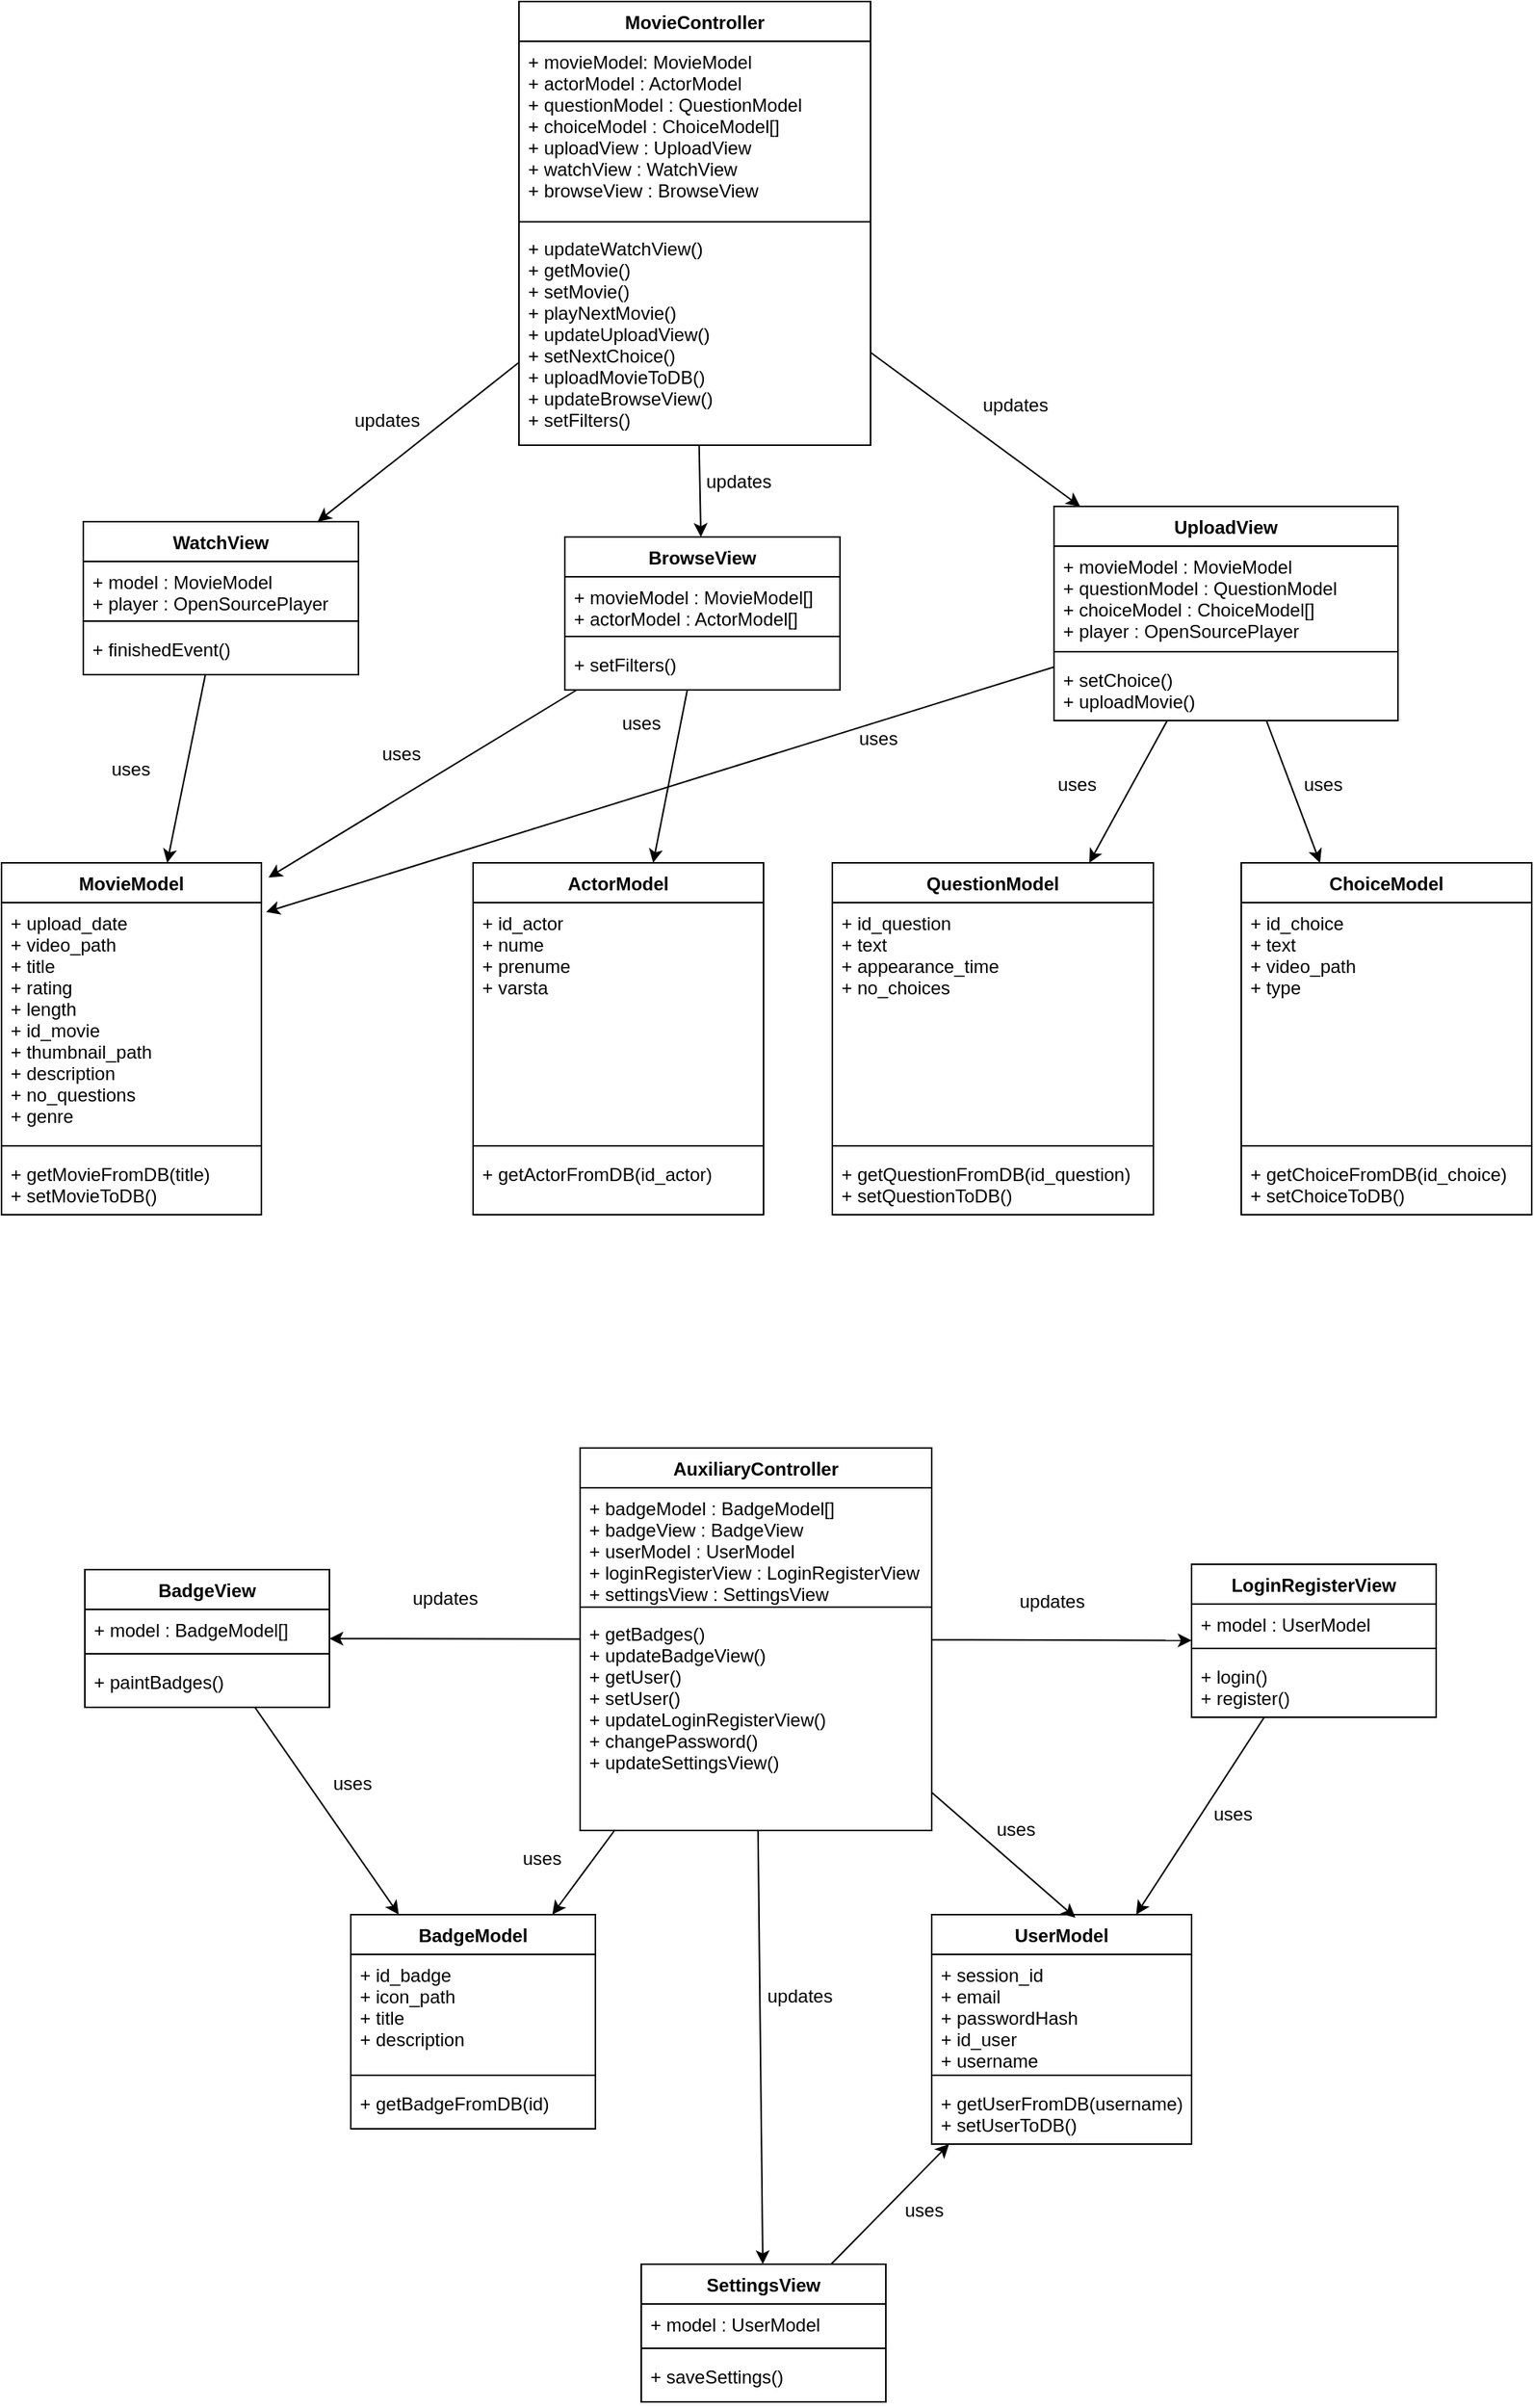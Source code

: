 <mxfile version="10.6.3" type="device"><diagram id="YqOkafvOJy7iemxGwjly" name="Page-1"><mxGraphModel dx="1991" dy="1067" grid="1" gridSize="10" guides="1" tooltips="1" connect="1" arrows="1" fold="1" page="1" pageScale="1" pageWidth="850" pageHeight="1100" math="0" shadow="0"><root><mxCell id="0"/><mxCell id="1" parent="0"/><mxCell id="gh6Wic_7RdWWiN8hkvPw-7" value="AuxiliaryController" style="swimlane;fontStyle=1;align=center;verticalAlign=top;childLayout=stackLayout;horizontal=1;startSize=26;horizontalStack=0;resizeParent=1;resizeParentMax=0;resizeLast=0;collapsible=1;marginBottom=0;" vertex="1" parent="1"><mxGeometry x="588.5" y="1061.5" width="230" height="250" as="geometry"/></mxCell><mxCell id="gh6Wic_7RdWWiN8hkvPw-8" value="+ badgeModel : BadgeModel[]&#10;+ badgeView : BadgeView&#10;+ userModel : UserModel&#10;+ loginRegisterView : LoginRegisterView&#10;+ settingsView : SettingsView&#10;" style="text;strokeColor=none;fillColor=none;align=left;verticalAlign=top;spacingLeft=4;spacingRight=4;overflow=hidden;rotatable=0;points=[[0,0.5],[1,0.5]];portConstraint=eastwest;" vertex="1" parent="gh6Wic_7RdWWiN8hkvPw-7"><mxGeometry y="26" width="230" height="74" as="geometry"/></mxCell><mxCell id="gh6Wic_7RdWWiN8hkvPw-9" value="" style="line;strokeWidth=1;fillColor=none;align=left;verticalAlign=middle;spacingTop=-1;spacingLeft=3;spacingRight=3;rotatable=0;labelPosition=right;points=[];portConstraint=eastwest;" vertex="1" parent="gh6Wic_7RdWWiN8hkvPw-7"><mxGeometry y="100" width="230" height="8" as="geometry"/></mxCell><mxCell id="gh6Wic_7RdWWiN8hkvPw-10" value="+ getBadges()&#10;+ updateBadgeView()&#10;+ getUser()&#10;+ setUser()&#10;+ updateLoginRegisterView()&#10;+ changePassword()&#10;+ updateSettingsView()&#10;" style="text;strokeColor=none;fillColor=none;align=left;verticalAlign=top;spacingLeft=4;spacingRight=4;overflow=hidden;rotatable=0;points=[[0,0.5],[1,0.5]];portConstraint=eastwest;" vertex="1" parent="gh6Wic_7RdWWiN8hkvPw-7"><mxGeometry y="108" width="230" height="142" as="geometry"/></mxCell><mxCell id="gh6Wic_7RdWWiN8hkvPw-11" value="BadgeModel" style="swimlane;fontStyle=1;align=center;verticalAlign=top;childLayout=stackLayout;horizontal=1;startSize=26;horizontalStack=0;resizeParent=1;resizeParentMax=0;resizeLast=0;collapsible=1;marginBottom=0;" vertex="1" parent="1"><mxGeometry x="438.5" y="1366.5" width="160" height="140" as="geometry"/></mxCell><mxCell id="gh6Wic_7RdWWiN8hkvPw-12" value="+ id_badge&#10;+ icon_path&#10;+ title&#10;+ description&#10;" style="text;strokeColor=none;fillColor=none;align=left;verticalAlign=top;spacingLeft=4;spacingRight=4;overflow=hidden;rotatable=0;points=[[0,0.5],[1,0.5]];portConstraint=eastwest;" vertex="1" parent="gh6Wic_7RdWWiN8hkvPw-11"><mxGeometry y="26" width="160" height="74" as="geometry"/></mxCell><mxCell id="gh6Wic_7RdWWiN8hkvPw-13" value="" style="line;strokeWidth=1;fillColor=none;align=left;verticalAlign=middle;spacingTop=-1;spacingLeft=3;spacingRight=3;rotatable=0;labelPosition=right;points=[];portConstraint=eastwest;" vertex="1" parent="gh6Wic_7RdWWiN8hkvPw-11"><mxGeometry y="100" width="160" height="10" as="geometry"/></mxCell><mxCell id="gh6Wic_7RdWWiN8hkvPw-14" value="+ getBadgeFromDB(id)&#10;" style="text;strokeColor=none;fillColor=none;align=left;verticalAlign=top;spacingLeft=4;spacingRight=4;overflow=hidden;rotatable=0;points=[[0,0.5],[1,0.5]];portConstraint=eastwest;" vertex="1" parent="gh6Wic_7RdWWiN8hkvPw-11"><mxGeometry y="110" width="160" height="30" as="geometry"/></mxCell><mxCell id="gh6Wic_7RdWWiN8hkvPw-17" value="" style="endArrow=classic;html=1;" edge="1" parent="1" source="gh6Wic_7RdWWiN8hkvPw-7" target="gh6Wic_7RdWWiN8hkvPw-23"><mxGeometry width="50" height="50" relative="1" as="geometry"><mxPoint x="278.5" y="1593.5" as="sourcePoint"/><mxPoint x="438.5" y="1145.342" as="targetPoint"/></mxGeometry></mxCell><mxCell id="gh6Wic_7RdWWiN8hkvPw-19" value="updates" style="text;html=1;resizable=0;points=[];autosize=1;align=left;verticalAlign=top;spacingTop=-4;" vertex="1" parent="1"><mxGeometry x="476.5" y="1149.5" width="60" height="20" as="geometry"/></mxCell><mxCell id="gh6Wic_7RdWWiN8hkvPw-20" value="" style="endArrow=classic;html=1;" edge="1" parent="1" source="gh6Wic_7RdWWiN8hkvPw-7" target="gh6Wic_7RdWWiN8hkvPw-11"><mxGeometry width="50" height="50" relative="1" as="geometry"><mxPoint x="278.5" y="1583.5" as="sourcePoint"/><mxPoint x="328.5" y="1533.5" as="targetPoint"/></mxGeometry></mxCell><mxCell id="gh6Wic_7RdWWiN8hkvPw-21" value="uses&lt;br&gt;" style="text;html=1;resizable=0;points=[];autosize=1;align=left;verticalAlign=top;spacingTop=-4;" vertex="1" parent="1"><mxGeometry x="548.5" y="1320" width="40" height="20" as="geometry"/></mxCell><mxCell id="gh6Wic_7RdWWiN8hkvPw-23" value="BadgeView" style="swimlane;fontStyle=1;align=center;verticalAlign=top;childLayout=stackLayout;horizontal=1;startSize=26;horizontalStack=0;resizeParent=1;resizeParentMax=0;resizeLast=0;collapsible=1;marginBottom=0;" vertex="1" parent="1"><mxGeometry x="264.5" y="1141" width="160" height="90" as="geometry"/></mxCell><mxCell id="gh6Wic_7RdWWiN8hkvPw-24" value="+ model : BadgeModel[]&#10;" style="text;strokeColor=none;fillColor=none;align=left;verticalAlign=top;spacingLeft=4;spacingRight=4;overflow=hidden;rotatable=0;points=[[0,0.5],[1,0.5]];portConstraint=eastwest;" vertex="1" parent="gh6Wic_7RdWWiN8hkvPw-23"><mxGeometry y="26" width="160" height="24" as="geometry"/></mxCell><mxCell id="gh6Wic_7RdWWiN8hkvPw-25" value="" style="line;strokeWidth=1;fillColor=none;align=left;verticalAlign=middle;spacingTop=-1;spacingLeft=3;spacingRight=3;rotatable=0;labelPosition=right;points=[];portConstraint=eastwest;" vertex="1" parent="gh6Wic_7RdWWiN8hkvPw-23"><mxGeometry y="50" width="160" height="10" as="geometry"/></mxCell><mxCell id="gh6Wic_7RdWWiN8hkvPw-26" value="+ paintBadges()&#10;" style="text;strokeColor=none;fillColor=none;align=left;verticalAlign=top;spacingLeft=4;spacingRight=4;overflow=hidden;rotatable=0;points=[[0,0.5],[1,0.5]];portConstraint=eastwest;" vertex="1" parent="gh6Wic_7RdWWiN8hkvPw-23"><mxGeometry y="60" width="160" height="30" as="geometry"/></mxCell><mxCell id="gh6Wic_7RdWWiN8hkvPw-28" value="" style="endArrow=classic;html=1;" edge="1" parent="1" source="gh6Wic_7RdWWiN8hkvPw-23" target="gh6Wic_7RdWWiN8hkvPw-11"><mxGeometry width="50" height="50" relative="1" as="geometry"><mxPoint x="278.5" y="1583.5" as="sourcePoint"/><mxPoint x="328.5" y="1533.5" as="targetPoint"/></mxGeometry></mxCell><mxCell id="gh6Wic_7RdWWiN8hkvPw-29" value="uses" style="text;html=1;resizable=0;points=[];autosize=1;align=left;verticalAlign=top;spacingTop=-4;" vertex="1" parent="1"><mxGeometry x="424.5" y="1271" width="40" height="20" as="geometry"/></mxCell><mxCell id="gh6Wic_7RdWWiN8hkvPw-32" value="LoginRegisterView" style="swimlane;fontStyle=1;align=center;verticalAlign=top;childLayout=stackLayout;horizontal=1;startSize=26;horizontalStack=0;resizeParent=1;resizeParentMax=0;resizeLast=0;collapsible=1;marginBottom=0;" vertex="1" parent="1"><mxGeometry x="988.5" y="1137.5" width="160" height="100" as="geometry"/></mxCell><mxCell id="gh6Wic_7RdWWiN8hkvPw-33" value="+ model : UserModel&#10;" style="text;strokeColor=none;fillColor=none;align=left;verticalAlign=top;spacingLeft=4;spacingRight=4;overflow=hidden;rotatable=0;points=[[0,0.5],[1,0.5]];portConstraint=eastwest;" vertex="1" parent="gh6Wic_7RdWWiN8hkvPw-32"><mxGeometry y="26" width="160" height="24" as="geometry"/></mxCell><mxCell id="gh6Wic_7RdWWiN8hkvPw-34" value="" style="line;strokeWidth=1;fillColor=none;align=left;verticalAlign=middle;spacingTop=-1;spacingLeft=3;spacingRight=3;rotatable=0;labelPosition=right;points=[];portConstraint=eastwest;" vertex="1" parent="gh6Wic_7RdWWiN8hkvPw-32"><mxGeometry y="50" width="160" height="10" as="geometry"/></mxCell><mxCell id="gh6Wic_7RdWWiN8hkvPw-35" value="+ login()&#10;+ register()&#10;" style="text;strokeColor=none;fillColor=none;align=left;verticalAlign=top;spacingLeft=4;spacingRight=4;overflow=hidden;rotatable=0;points=[[0,0.5],[1,0.5]];portConstraint=eastwest;" vertex="1" parent="gh6Wic_7RdWWiN8hkvPw-32"><mxGeometry y="60" width="160" height="40" as="geometry"/></mxCell><mxCell id="gh6Wic_7RdWWiN8hkvPw-36" value="UserModel" style="swimlane;fontStyle=1;align=center;verticalAlign=top;childLayout=stackLayout;horizontal=1;startSize=26;horizontalStack=0;resizeParent=1;resizeParentMax=0;resizeLast=0;collapsible=1;marginBottom=0;" vertex="1" parent="1"><mxGeometry x="818.5" y="1366.5" width="170" height="150" as="geometry"/></mxCell><mxCell id="gh6Wic_7RdWWiN8hkvPw-37" value="+ session_id&#10;+ email&#10;+ passwordHash&#10;+ id_user&#10;+ username&#10;" style="text;strokeColor=none;fillColor=none;align=left;verticalAlign=top;spacingLeft=4;spacingRight=4;overflow=hidden;rotatable=0;points=[[0,0.5],[1,0.5]];portConstraint=eastwest;" vertex="1" parent="gh6Wic_7RdWWiN8hkvPw-36"><mxGeometry y="26" width="170" height="74" as="geometry"/></mxCell><mxCell id="gh6Wic_7RdWWiN8hkvPw-38" value="" style="line;strokeWidth=1;fillColor=none;align=left;verticalAlign=middle;spacingTop=-1;spacingLeft=3;spacingRight=3;rotatable=0;labelPosition=right;points=[];portConstraint=eastwest;" vertex="1" parent="gh6Wic_7RdWWiN8hkvPw-36"><mxGeometry y="100" width="170" height="10" as="geometry"/></mxCell><mxCell id="gh6Wic_7RdWWiN8hkvPw-39" value="+ getUserFromDB(username)&#10;+ setUserToDB()" style="text;strokeColor=none;fillColor=none;align=left;verticalAlign=top;spacingLeft=4;spacingRight=4;overflow=hidden;rotatable=0;points=[[0,0.5],[1,0.5]];portConstraint=eastwest;" vertex="1" parent="gh6Wic_7RdWWiN8hkvPw-36"><mxGeometry y="110" width="170" height="40" as="geometry"/></mxCell><mxCell id="gh6Wic_7RdWWiN8hkvPw-40" value="" style="endArrow=classic;html=1;entryX=0.553;entryY=0.013;entryDx=0;entryDy=0;entryPerimeter=0;" edge="1" parent="1" source="gh6Wic_7RdWWiN8hkvPw-7" target="gh6Wic_7RdWWiN8hkvPw-36"><mxGeometry width="50" height="50" relative="1" as="geometry"><mxPoint x="755.096" y="1248.5" as="sourcePoint"/><mxPoint x="751.479" y="1333.5" as="targetPoint"/></mxGeometry></mxCell><mxCell id="gh6Wic_7RdWWiN8hkvPw-41" value="uses" style="text;html=1;resizable=0;points=[];autosize=1;align=left;verticalAlign=top;spacingTop=-4;" vertex="1" parent="1"><mxGeometry x="858.5" y="1301" width="40" height="20" as="geometry"/></mxCell><mxCell id="gh6Wic_7RdWWiN8hkvPw-42" value="" style="endArrow=classic;html=1;" edge="1" parent="1" source="gh6Wic_7RdWWiN8hkvPw-7" target="gh6Wic_7RdWWiN8hkvPw-32"><mxGeometry width="50" height="50" relative="1" as="geometry"><mxPoint x="278.5" y="1543.5" as="sourcePoint"/><mxPoint x="328.5" y="1493.5" as="targetPoint"/></mxGeometry></mxCell><mxCell id="gh6Wic_7RdWWiN8hkvPw-43" value="updates" style="text;html=1;resizable=0;points=[];autosize=1;align=left;verticalAlign=top;spacingTop=-4;" vertex="1" parent="1"><mxGeometry x="873.5" y="1151.5" width="60" height="20" as="geometry"/></mxCell><mxCell id="gh6Wic_7RdWWiN8hkvPw-44" value="" style="endArrow=classic;html=1;" edge="1" parent="1" source="gh6Wic_7RdWWiN8hkvPw-32" target="gh6Wic_7RdWWiN8hkvPw-36"><mxGeometry width="50" height="50" relative="1" as="geometry"><mxPoint x="278.5" y="1543.5" as="sourcePoint"/><mxPoint x="328.5" y="1493.5" as="targetPoint"/></mxGeometry></mxCell><mxCell id="gh6Wic_7RdWWiN8hkvPw-45" value="uses" style="text;html=1;resizable=0;points=[];autosize=1;align=left;verticalAlign=top;spacingTop=-4;" vertex="1" parent="1"><mxGeometry x="1001" y="1291" width="40" height="20" as="geometry"/></mxCell><mxCell id="gh6Wic_7RdWWiN8hkvPw-46" value="MovieModel" style="swimlane;fontStyle=1;align=center;verticalAlign=top;childLayout=stackLayout;horizontal=1;startSize=26;horizontalStack=0;resizeParent=1;resizeParentMax=0;resizeLast=0;collapsible=1;marginBottom=0;" vertex="1" parent="1"><mxGeometry x="210" y="679" width="170" height="230" as="geometry"/></mxCell><mxCell id="gh6Wic_7RdWWiN8hkvPw-47" value="+ upload_date&#10;+ video_path&#10;+ title&#10;+ rating&#10;+ length&#10;+ id_movie&#10;+ thumbnail_path&#10;+ description&#10;+ no_questions&#10;+ genre&#10;" style="text;strokeColor=none;fillColor=none;align=left;verticalAlign=top;spacingLeft=4;spacingRight=4;overflow=hidden;rotatable=0;points=[[0,0.5],[1,0.5]];portConstraint=eastwest;" vertex="1" parent="gh6Wic_7RdWWiN8hkvPw-46"><mxGeometry y="26" width="170" height="154" as="geometry"/></mxCell><mxCell id="gh6Wic_7RdWWiN8hkvPw-48" value="" style="line;strokeWidth=1;fillColor=none;align=left;verticalAlign=middle;spacingTop=-1;spacingLeft=3;spacingRight=3;rotatable=0;labelPosition=right;points=[];portConstraint=eastwest;" vertex="1" parent="gh6Wic_7RdWWiN8hkvPw-46"><mxGeometry y="180" width="170" height="10" as="geometry"/></mxCell><mxCell id="gh6Wic_7RdWWiN8hkvPw-49" value="+ getMovieFromDB(title)&#10;+ setMovieToDB()" style="text;strokeColor=none;fillColor=none;align=left;verticalAlign=top;spacingLeft=4;spacingRight=4;overflow=hidden;rotatable=0;points=[[0,0.5],[1,0.5]];portConstraint=eastwest;" vertex="1" parent="gh6Wic_7RdWWiN8hkvPw-46"><mxGeometry y="190" width="170" height="40" as="geometry"/></mxCell><mxCell id="gh6Wic_7RdWWiN8hkvPw-50" value="WatchView" style="swimlane;fontStyle=1;align=center;verticalAlign=top;childLayout=stackLayout;horizontal=1;startSize=26;horizontalStack=0;resizeParent=1;resizeParentMax=0;resizeLast=0;collapsible=1;marginBottom=0;" vertex="1" parent="1"><mxGeometry x="263.5" y="456" width="180" height="100" as="geometry"/></mxCell><mxCell id="gh6Wic_7RdWWiN8hkvPw-51" value="+ model : MovieModel&#10;+ player : OpenSourcePlayer" style="text;strokeColor=none;fillColor=none;align=left;verticalAlign=top;spacingLeft=4;spacingRight=4;overflow=hidden;rotatable=0;points=[[0,0.5],[1,0.5]];portConstraint=eastwest;" vertex="1" parent="gh6Wic_7RdWWiN8hkvPw-50"><mxGeometry y="26" width="180" height="34" as="geometry"/></mxCell><mxCell id="gh6Wic_7RdWWiN8hkvPw-52" value="" style="line;strokeWidth=1;fillColor=none;align=left;verticalAlign=middle;spacingTop=-1;spacingLeft=3;spacingRight=3;rotatable=0;labelPosition=right;points=[];portConstraint=eastwest;" vertex="1" parent="gh6Wic_7RdWWiN8hkvPw-50"><mxGeometry y="60" width="180" height="10" as="geometry"/></mxCell><mxCell id="gh6Wic_7RdWWiN8hkvPw-53" value="+ finishedEvent()&#10;" style="text;strokeColor=none;fillColor=none;align=left;verticalAlign=top;spacingLeft=4;spacingRight=4;overflow=hidden;rotatable=0;points=[[0,0.5],[1,0.5]];portConstraint=eastwest;" vertex="1" parent="gh6Wic_7RdWWiN8hkvPw-50"><mxGeometry y="70" width="180" height="30" as="geometry"/></mxCell><mxCell id="gh6Wic_7RdWWiN8hkvPw-54" value="MovieController" style="swimlane;fontStyle=1;align=center;verticalAlign=top;childLayout=stackLayout;horizontal=1;startSize=26;horizontalStack=0;resizeParent=1;resizeParentMax=0;resizeLast=0;collapsible=1;marginBottom=0;" vertex="1" parent="1"><mxGeometry x="548.5" y="116" width="230" height="290" as="geometry"/></mxCell><mxCell id="gh6Wic_7RdWWiN8hkvPw-55" value="+ movieModel: MovieModel&#10;+ actorModel : ActorModel&#10;+ questionModel : QuestionModel&#10;+ choiceModel : ChoiceModel[]&#10;+ uploadView : UploadView&#10;+ watchView : WatchView&#10;+ browseView : BrowseView&#10;" style="text;strokeColor=none;fillColor=none;align=left;verticalAlign=top;spacingLeft=4;spacingRight=4;overflow=hidden;rotatable=0;points=[[0,0.5],[1,0.5]];portConstraint=eastwest;" vertex="1" parent="gh6Wic_7RdWWiN8hkvPw-54"><mxGeometry y="26" width="230" height="114" as="geometry"/></mxCell><mxCell id="gh6Wic_7RdWWiN8hkvPw-56" value="" style="line;strokeWidth=1;fillColor=none;align=left;verticalAlign=middle;spacingTop=-1;spacingLeft=3;spacingRight=3;rotatable=0;labelPosition=right;points=[];portConstraint=eastwest;" vertex="1" parent="gh6Wic_7RdWWiN8hkvPw-54"><mxGeometry y="140" width="230" height="8" as="geometry"/></mxCell><mxCell id="gh6Wic_7RdWWiN8hkvPw-57" value="+ updateWatchView()&#10;+ getMovie()&#10;+ setMovie()&#10;+ playNextMovie()&#10;+ updateUploadView()&#10;+ setNextChoice()&#10;+ uploadMovieToDB()&#10;+ updateBrowseView()&#10;+ setFilters()&#10;" style="text;strokeColor=none;fillColor=none;align=left;verticalAlign=top;spacingLeft=4;spacingRight=4;overflow=hidden;rotatable=0;points=[[0,0.5],[1,0.5]];portConstraint=eastwest;" vertex="1" parent="gh6Wic_7RdWWiN8hkvPw-54"><mxGeometry y="148" width="230" height="142" as="geometry"/></mxCell><mxCell id="gh6Wic_7RdWWiN8hkvPw-60" value="UploadView" style="swimlane;fontStyle=1;align=center;verticalAlign=top;childLayout=stackLayout;horizontal=1;startSize=26;horizontalStack=0;resizeParent=1;resizeParentMax=0;resizeLast=0;collapsible=1;marginBottom=0;" vertex="1" parent="1"><mxGeometry x="898.5" y="446" width="225" height="140" as="geometry"/></mxCell><mxCell id="gh6Wic_7RdWWiN8hkvPw-61" value="+ movieModel : MovieModel&#10;+ questionModel : QuestionModel&#10;+ choiceModel : ChoiceModel[]&#10;+ player : OpenSourcePlayer" style="text;strokeColor=none;fillColor=none;align=left;verticalAlign=top;spacingLeft=4;spacingRight=4;overflow=hidden;rotatable=0;points=[[0,0.5],[1,0.5]];portConstraint=eastwest;" vertex="1" parent="gh6Wic_7RdWWiN8hkvPw-60"><mxGeometry y="26" width="225" height="64" as="geometry"/></mxCell><mxCell id="gh6Wic_7RdWWiN8hkvPw-62" value="" style="line;strokeWidth=1;fillColor=none;align=left;verticalAlign=middle;spacingTop=-1;spacingLeft=3;spacingRight=3;rotatable=0;labelPosition=right;points=[];portConstraint=eastwest;" vertex="1" parent="gh6Wic_7RdWWiN8hkvPw-60"><mxGeometry y="90" width="225" height="10" as="geometry"/></mxCell><mxCell id="gh6Wic_7RdWWiN8hkvPw-63" value="+ setChoice()&#10;+ uploadMovie()" style="text;strokeColor=none;fillColor=none;align=left;verticalAlign=top;spacingLeft=4;spacingRight=4;overflow=hidden;rotatable=0;points=[[0,0.5],[1,0.5]];portConstraint=eastwest;" vertex="1" parent="gh6Wic_7RdWWiN8hkvPw-60"><mxGeometry y="100" width="225" height="40" as="geometry"/></mxCell><mxCell id="gh6Wic_7RdWWiN8hkvPw-65" value="ChoiceModel" style="swimlane;fontStyle=1;align=center;verticalAlign=top;childLayout=stackLayout;horizontal=1;startSize=26;horizontalStack=0;resizeParent=1;resizeParentMax=0;resizeLast=0;collapsible=1;marginBottom=0;" vertex="1" parent="1"><mxGeometry x="1021" y="679" width="190" height="230" as="geometry"/></mxCell><mxCell id="gh6Wic_7RdWWiN8hkvPw-66" value="+ id_choice&#10;+ text&#10;+ video_path&#10;+ type&#10;" style="text;strokeColor=none;fillColor=none;align=left;verticalAlign=top;spacingLeft=4;spacingRight=4;overflow=hidden;rotatable=0;points=[[0,0.5],[1,0.5]];portConstraint=eastwest;" vertex="1" parent="gh6Wic_7RdWWiN8hkvPw-65"><mxGeometry y="26" width="190" height="154" as="geometry"/></mxCell><mxCell id="gh6Wic_7RdWWiN8hkvPw-67" value="" style="line;strokeWidth=1;fillColor=none;align=left;verticalAlign=middle;spacingTop=-1;spacingLeft=3;spacingRight=3;rotatable=0;labelPosition=right;points=[];portConstraint=eastwest;" vertex="1" parent="gh6Wic_7RdWWiN8hkvPw-65"><mxGeometry y="180" width="190" height="10" as="geometry"/></mxCell><mxCell id="gh6Wic_7RdWWiN8hkvPw-68" value="+ getChoiceFromDB(id_choice)&#10;+ setChoiceToDB()" style="text;strokeColor=none;fillColor=none;align=left;verticalAlign=top;spacingLeft=4;spacingRight=4;overflow=hidden;rotatable=0;points=[[0,0.5],[1,0.5]];portConstraint=eastwest;" vertex="1" parent="gh6Wic_7RdWWiN8hkvPw-65"><mxGeometry y="190" width="190" height="40" as="geometry"/></mxCell><mxCell id="gh6Wic_7RdWWiN8hkvPw-69" value="QuestionModel" style="swimlane;fontStyle=1;align=center;verticalAlign=top;childLayout=stackLayout;horizontal=1;startSize=26;horizontalStack=0;resizeParent=1;resizeParentMax=0;resizeLast=0;collapsible=1;marginBottom=0;" vertex="1" parent="1"><mxGeometry x="753.5" y="679" width="210" height="230" as="geometry"/></mxCell><mxCell id="gh6Wic_7RdWWiN8hkvPw-70" value="+ id_question&#10;+ text&#10;+ appearance_time&#10;+ no_choices&#10;" style="text;strokeColor=none;fillColor=none;align=left;verticalAlign=top;spacingLeft=4;spacingRight=4;overflow=hidden;rotatable=0;points=[[0,0.5],[1,0.5]];portConstraint=eastwest;" vertex="1" parent="gh6Wic_7RdWWiN8hkvPw-69"><mxGeometry y="26" width="210" height="154" as="geometry"/></mxCell><mxCell id="gh6Wic_7RdWWiN8hkvPw-71" value="" style="line;strokeWidth=1;fillColor=none;align=left;verticalAlign=middle;spacingTop=-1;spacingLeft=3;spacingRight=3;rotatable=0;labelPosition=right;points=[];portConstraint=eastwest;" vertex="1" parent="gh6Wic_7RdWWiN8hkvPw-69"><mxGeometry y="180" width="210" height="10" as="geometry"/></mxCell><mxCell id="gh6Wic_7RdWWiN8hkvPw-72" value="+ getQuestionFromDB(id_question)&#10;+ setQuestionToDB()" style="text;strokeColor=none;fillColor=none;align=left;verticalAlign=top;spacingLeft=4;spacingRight=4;overflow=hidden;rotatable=0;points=[[0,0.5],[1,0.5]];portConstraint=eastwest;" vertex="1" parent="gh6Wic_7RdWWiN8hkvPw-69"><mxGeometry y="190" width="210" height="40" as="geometry"/></mxCell><mxCell id="gh6Wic_7RdWWiN8hkvPw-73" value="BrowseView" style="swimlane;fontStyle=1;align=center;verticalAlign=top;childLayout=stackLayout;horizontal=1;startSize=26;horizontalStack=0;resizeParent=1;resizeParentMax=0;resizeLast=0;collapsible=1;marginBottom=0;" vertex="1" parent="1"><mxGeometry x="578.5" y="466" width="180" height="100" as="geometry"/></mxCell><mxCell id="gh6Wic_7RdWWiN8hkvPw-74" value="+ movieModel : MovieModel[]&#10;+ actorModel : ActorModel[]&#10;" style="text;strokeColor=none;fillColor=none;align=left;verticalAlign=top;spacingLeft=4;spacingRight=4;overflow=hidden;rotatable=0;points=[[0,0.5],[1,0.5]];portConstraint=eastwest;" vertex="1" parent="gh6Wic_7RdWWiN8hkvPw-73"><mxGeometry y="26" width="180" height="34" as="geometry"/></mxCell><mxCell id="gh6Wic_7RdWWiN8hkvPw-75" value="" style="line;strokeWidth=1;fillColor=none;align=left;verticalAlign=middle;spacingTop=-1;spacingLeft=3;spacingRight=3;rotatable=0;labelPosition=right;points=[];portConstraint=eastwest;" vertex="1" parent="gh6Wic_7RdWWiN8hkvPw-73"><mxGeometry y="60" width="180" height="10" as="geometry"/></mxCell><mxCell id="gh6Wic_7RdWWiN8hkvPw-76" value="+ setFilters()&#10;" style="text;strokeColor=none;fillColor=none;align=left;verticalAlign=top;spacingLeft=4;spacingRight=4;overflow=hidden;rotatable=0;points=[[0,0.5],[1,0.5]];portConstraint=eastwest;" vertex="1" parent="gh6Wic_7RdWWiN8hkvPw-73"><mxGeometry y="70" width="180" height="30" as="geometry"/></mxCell><mxCell id="gh6Wic_7RdWWiN8hkvPw-77" value="ActorModel" style="swimlane;fontStyle=1;align=center;verticalAlign=top;childLayout=stackLayout;horizontal=1;startSize=26;horizontalStack=0;resizeParent=1;resizeParentMax=0;resizeLast=0;collapsible=1;marginBottom=0;" vertex="1" parent="1"><mxGeometry x="518.5" y="679" width="190" height="230" as="geometry"/></mxCell><mxCell id="gh6Wic_7RdWWiN8hkvPw-78" value="+ id_actor&#10;+ nume&#10;+ prenume&#10;+ varsta&#10;" style="text;strokeColor=none;fillColor=none;align=left;verticalAlign=top;spacingLeft=4;spacingRight=4;overflow=hidden;rotatable=0;points=[[0,0.5],[1,0.5]];portConstraint=eastwest;" vertex="1" parent="gh6Wic_7RdWWiN8hkvPw-77"><mxGeometry y="26" width="190" height="154" as="geometry"/></mxCell><mxCell id="gh6Wic_7RdWWiN8hkvPw-79" value="" style="line;strokeWidth=1;fillColor=none;align=left;verticalAlign=middle;spacingTop=-1;spacingLeft=3;spacingRight=3;rotatable=0;labelPosition=right;points=[];portConstraint=eastwest;" vertex="1" parent="gh6Wic_7RdWWiN8hkvPw-77"><mxGeometry y="180" width="190" height="10" as="geometry"/></mxCell><mxCell id="gh6Wic_7RdWWiN8hkvPw-80" value="+ getActorFromDB(id_actor)" style="text;strokeColor=none;fillColor=none;align=left;verticalAlign=top;spacingLeft=4;spacingRight=4;overflow=hidden;rotatable=0;points=[[0,0.5],[1,0.5]];portConstraint=eastwest;" vertex="1" parent="gh6Wic_7RdWWiN8hkvPw-77"><mxGeometry y="190" width="190" height="40" as="geometry"/></mxCell><mxCell id="gh6Wic_7RdWWiN8hkvPw-81" value="" style="endArrow=classic;html=1;" edge="1" parent="1" source="gh6Wic_7RdWWiN8hkvPw-54" target="gh6Wic_7RdWWiN8hkvPw-50"><mxGeometry width="50" height="50" relative="1" as="geometry"><mxPoint x="180" y="1550" as="sourcePoint"/><mxPoint x="230" y="1500" as="targetPoint"/></mxGeometry></mxCell><mxCell id="gh6Wic_7RdWWiN8hkvPw-82" value="" style="endArrow=classic;html=1;" edge="1" parent="1" source="gh6Wic_7RdWWiN8hkvPw-54" target="gh6Wic_7RdWWiN8hkvPw-73"><mxGeometry width="50" height="50" relative="1" as="geometry"><mxPoint x="558.5" y="361.887" as="sourcePoint"/><mxPoint x="426.765" y="466" as="targetPoint"/></mxGeometry></mxCell><mxCell id="gh6Wic_7RdWWiN8hkvPw-83" value="" style="endArrow=classic;html=1;" edge="1" parent="1" source="gh6Wic_7RdWWiN8hkvPw-54" target="gh6Wic_7RdWWiN8hkvPw-60"><mxGeometry width="50" height="50" relative="1" as="geometry"><mxPoint x="676.343" y="416" as="sourcePoint"/><mxPoint x="677.52" y="476" as="targetPoint"/></mxGeometry></mxCell><mxCell id="gh6Wic_7RdWWiN8hkvPw-84" value="" style="endArrow=classic;html=1;" edge="1" parent="1" source="gh6Wic_7RdWWiN8hkvPw-50" target="gh6Wic_7RdWWiN8hkvPw-46"><mxGeometry width="50" height="50" relative="1" as="geometry"><mxPoint x="686.343" y="426" as="sourcePoint"/><mxPoint x="687.52" y="486" as="targetPoint"/></mxGeometry></mxCell><mxCell id="gh6Wic_7RdWWiN8hkvPw-85" value="" style="endArrow=classic;html=1;entryX=1.027;entryY=0.042;entryDx=0;entryDy=0;entryPerimeter=0;" edge="1" parent="1" source="gh6Wic_7RdWWiN8hkvPw-73" target="gh6Wic_7RdWWiN8hkvPw-46"><mxGeometry width="50" height="50" relative="1" as="geometry"><mxPoint x="696.343" y="436" as="sourcePoint"/><mxPoint x="697.52" y="496" as="targetPoint"/></mxGeometry></mxCell><mxCell id="gh6Wic_7RdWWiN8hkvPw-86" value="" style="endArrow=classic;html=1;" edge="1" parent="1" source="gh6Wic_7RdWWiN8hkvPw-73" target="gh6Wic_7RdWWiN8hkvPw-77"><mxGeometry width="50" height="50" relative="1" as="geometry"><mxPoint x="706.343" y="446" as="sourcePoint"/><mxPoint x="707.52" y="506" as="targetPoint"/></mxGeometry></mxCell><mxCell id="gh6Wic_7RdWWiN8hkvPw-87" value="" style="endArrow=classic;html=1;entryX=1.018;entryY=0.04;entryDx=0;entryDy=0;entryPerimeter=0;" edge="1" parent="1" source="gh6Wic_7RdWWiN8hkvPw-60" target="gh6Wic_7RdWWiN8hkvPw-47"><mxGeometry width="50" height="50" relative="1" as="geometry"><mxPoint x="716.343" y="456" as="sourcePoint"/><mxPoint x="717.52" y="516" as="targetPoint"/></mxGeometry></mxCell><mxCell id="gh6Wic_7RdWWiN8hkvPw-88" value="" style="endArrow=classic;html=1;" edge="1" parent="1" source="gh6Wic_7RdWWiN8hkvPw-60" target="gh6Wic_7RdWWiN8hkvPw-65"><mxGeometry width="50" height="50" relative="1" as="geometry"><mxPoint x="726.343" y="466" as="sourcePoint"/><mxPoint x="727.52" y="526" as="targetPoint"/></mxGeometry></mxCell><mxCell id="gh6Wic_7RdWWiN8hkvPw-89" value="" style="endArrow=classic;html=1;" edge="1" parent="1" source="gh6Wic_7RdWWiN8hkvPw-60" target="gh6Wic_7RdWWiN8hkvPw-69"><mxGeometry width="50" height="50" relative="1" as="geometry"><mxPoint x="736.343" y="476" as="sourcePoint"/><mxPoint x="737.52" y="536" as="targetPoint"/></mxGeometry></mxCell><mxCell id="gh6Wic_7RdWWiN8hkvPw-90" value="SettingsView" style="swimlane;fontStyle=1;align=center;verticalAlign=top;childLayout=stackLayout;horizontal=1;startSize=26;horizontalStack=0;resizeParent=1;resizeParentMax=0;resizeLast=0;collapsible=1;marginBottom=0;" vertex="1" parent="1"><mxGeometry x="628.5" y="1595" width="160" height="90" as="geometry"/></mxCell><mxCell id="gh6Wic_7RdWWiN8hkvPw-91" value="+ model : UserModel" style="text;strokeColor=none;fillColor=none;align=left;verticalAlign=top;spacingLeft=4;spacingRight=4;overflow=hidden;rotatable=0;points=[[0,0.5],[1,0.5]];portConstraint=eastwest;" vertex="1" parent="gh6Wic_7RdWWiN8hkvPw-90"><mxGeometry y="26" width="160" height="24" as="geometry"/></mxCell><mxCell id="gh6Wic_7RdWWiN8hkvPw-92" value="" style="line;strokeWidth=1;fillColor=none;align=left;verticalAlign=middle;spacingTop=-1;spacingLeft=3;spacingRight=3;rotatable=0;labelPosition=right;points=[];portConstraint=eastwest;" vertex="1" parent="gh6Wic_7RdWWiN8hkvPw-90"><mxGeometry y="50" width="160" height="10" as="geometry"/></mxCell><mxCell id="gh6Wic_7RdWWiN8hkvPw-93" value="+ saveSettings()&#10;" style="text;strokeColor=none;fillColor=none;align=left;verticalAlign=top;spacingLeft=4;spacingRight=4;overflow=hidden;rotatable=0;points=[[0,0.5],[1,0.5]];portConstraint=eastwest;" vertex="1" parent="gh6Wic_7RdWWiN8hkvPw-90"><mxGeometry y="60" width="160" height="30" as="geometry"/></mxCell><mxCell id="gh6Wic_7RdWWiN8hkvPw-94" value="" style="endArrow=classic;html=1;" edge="1" parent="1" source="gh6Wic_7RdWWiN8hkvPw-7" target="gh6Wic_7RdWWiN8hkvPw-90"><mxGeometry width="50" height="50" relative="1" as="geometry"><mxPoint x="385.757" y="1241" as="sourcePoint"/><mxPoint x="479.877" y="1376.5" as="targetPoint"/></mxGeometry></mxCell><mxCell id="gh6Wic_7RdWWiN8hkvPw-97" value="" style="endArrow=classic;html=1;" edge="1" parent="1" source="gh6Wic_7RdWWiN8hkvPw-90" target="gh6Wic_7RdWWiN8hkvPw-36"><mxGeometry width="50" height="50" relative="1" as="geometry"><mxPoint x="700" y="1370" as="sourcePoint"/><mxPoint x="499.877" y="1396.5" as="targetPoint"/></mxGeometry></mxCell><mxCell id="gh6Wic_7RdWWiN8hkvPw-98" value="updates" style="text;html=1;resizable=0;points=[];autosize=1;align=left;verticalAlign=top;spacingTop=-4;" vertex="1" parent="1"><mxGeometry x="708.5" y="1409.5" width="60" height="20" as="geometry"/></mxCell><mxCell id="gh6Wic_7RdWWiN8hkvPw-99" value="uses&lt;br&gt;" style="text;html=1;resizable=0;points=[];autosize=1;align=left;verticalAlign=top;spacingTop=-4;" vertex="1" parent="1"><mxGeometry x="798.5" y="1550" width="40" height="20" as="geometry"/></mxCell><mxCell id="gh6Wic_7RdWWiN8hkvPw-100" value="updates" style="text;html=1;resizable=0;points=[];autosize=1;align=left;verticalAlign=top;spacingTop=-4;" vertex="1" parent="1"><mxGeometry x="438.5" y="380" width="60" height="20" as="geometry"/></mxCell><mxCell id="gh6Wic_7RdWWiN8hkvPw-101" value="updates" style="text;html=1;resizable=0;points=[];autosize=1;align=left;verticalAlign=top;spacingTop=-4;" vertex="1" parent="1"><mxGeometry x="668.5" y="420" width="60" height="20" as="geometry"/></mxCell><mxCell id="gh6Wic_7RdWWiN8hkvPw-102" value="updates" style="text;html=1;resizable=0;points=[];autosize=1;align=left;verticalAlign=top;spacingTop=-4;" vertex="1" parent="1"><mxGeometry x="849.5" y="370" width="60" height="20" as="geometry"/></mxCell><mxCell id="gh6Wic_7RdWWiN8hkvPw-103" value="uses&lt;br&gt;" style="text;html=1;resizable=0;points=[];autosize=1;align=left;verticalAlign=top;spacingTop=-4;" vertex="1" parent="1"><mxGeometry x="280" y="607.5" width="40" height="20" as="geometry"/></mxCell><mxCell id="gh6Wic_7RdWWiN8hkvPw-104" value="uses&lt;br&gt;" style="text;html=1;resizable=0;points=[];autosize=1;align=left;verticalAlign=top;spacingTop=-4;" vertex="1" parent="1"><mxGeometry x="456.5" y="597.5" width="40" height="20" as="geometry"/></mxCell><mxCell id="gh6Wic_7RdWWiN8hkvPw-105" value="uses&lt;br&gt;" style="text;html=1;resizable=0;points=[];autosize=1;align=left;verticalAlign=top;spacingTop=-4;" vertex="1" parent="1"><mxGeometry x="613.5" y="577.5" width="40" height="20" as="geometry"/></mxCell><mxCell id="gh6Wic_7RdWWiN8hkvPw-106" value="uses&lt;br&gt;" style="text;html=1;resizable=0;points=[];autosize=1;align=left;verticalAlign=top;spacingTop=-4;" vertex="1" parent="1"><mxGeometry x="768.5" y="587.5" width="40" height="20" as="geometry"/></mxCell><mxCell id="gh6Wic_7RdWWiN8hkvPw-107" value="uses&lt;br&gt;" style="text;html=1;resizable=0;points=[];autosize=1;align=left;verticalAlign=top;spacingTop=-4;" vertex="1" parent="1"><mxGeometry x="898.5" y="617.5" width="40" height="20" as="geometry"/></mxCell><mxCell id="gh6Wic_7RdWWiN8hkvPw-108" value="uses&lt;br&gt;" style="text;html=1;resizable=0;points=[];autosize=1;align=left;verticalAlign=top;spacingTop=-4;" vertex="1" parent="1"><mxGeometry x="1060" y="617.5" width="40" height="20" as="geometry"/></mxCell></root></mxGraphModel></diagram></mxfile>